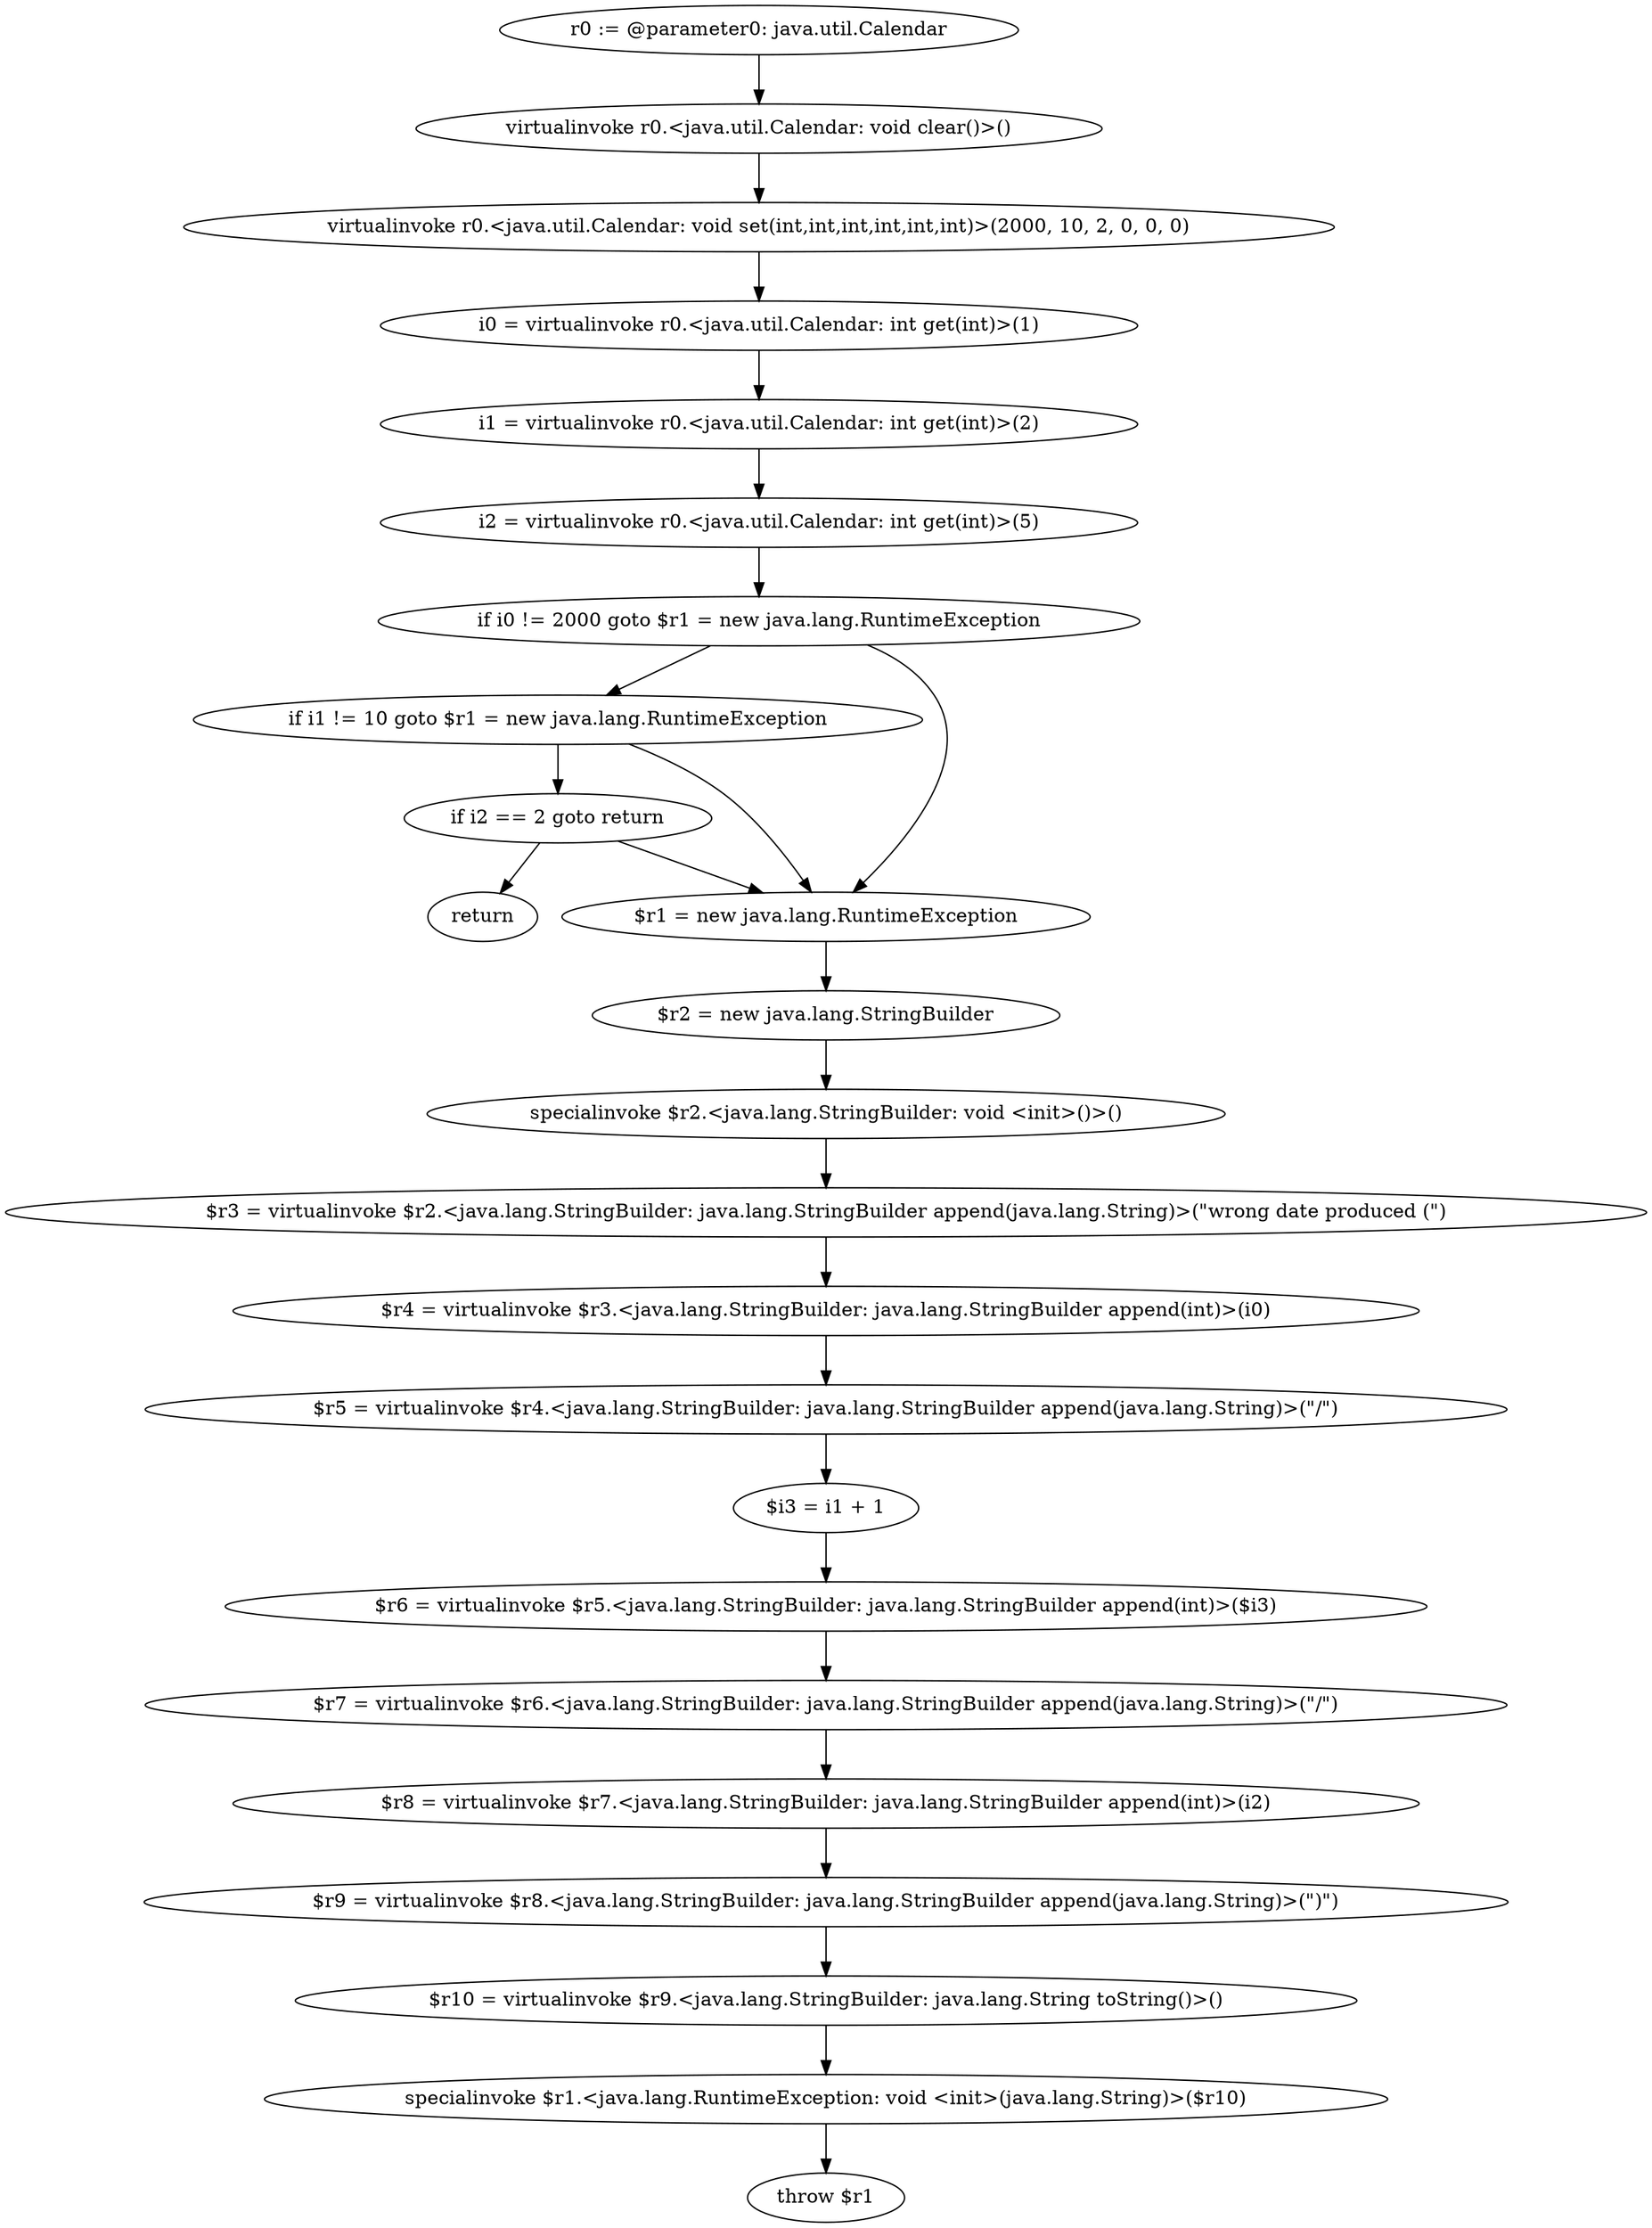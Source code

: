 digraph "unitGraph" {
    "r0 := @parameter0: java.util.Calendar"
    "virtualinvoke r0.<java.util.Calendar: void clear()>()"
    "virtualinvoke r0.<java.util.Calendar: void set(int,int,int,int,int,int)>(2000, 10, 2, 0, 0, 0)"
    "i0 = virtualinvoke r0.<java.util.Calendar: int get(int)>(1)"
    "i1 = virtualinvoke r0.<java.util.Calendar: int get(int)>(2)"
    "i2 = virtualinvoke r0.<java.util.Calendar: int get(int)>(5)"
    "if i0 != 2000 goto $r1 = new java.lang.RuntimeException"
    "if i1 != 10 goto $r1 = new java.lang.RuntimeException"
    "if i2 == 2 goto return"
    "$r1 = new java.lang.RuntimeException"
    "$r2 = new java.lang.StringBuilder"
    "specialinvoke $r2.<java.lang.StringBuilder: void <init>()>()"
    "$r3 = virtualinvoke $r2.<java.lang.StringBuilder: java.lang.StringBuilder append(java.lang.String)>(\"wrong date produced (\")"
    "$r4 = virtualinvoke $r3.<java.lang.StringBuilder: java.lang.StringBuilder append(int)>(i0)"
    "$r5 = virtualinvoke $r4.<java.lang.StringBuilder: java.lang.StringBuilder append(java.lang.String)>(\"/\")"
    "$i3 = i1 + 1"
    "$r6 = virtualinvoke $r5.<java.lang.StringBuilder: java.lang.StringBuilder append(int)>($i3)"
    "$r7 = virtualinvoke $r6.<java.lang.StringBuilder: java.lang.StringBuilder append(java.lang.String)>(\"/\")"
    "$r8 = virtualinvoke $r7.<java.lang.StringBuilder: java.lang.StringBuilder append(int)>(i2)"
    "$r9 = virtualinvoke $r8.<java.lang.StringBuilder: java.lang.StringBuilder append(java.lang.String)>(\")\")"
    "$r10 = virtualinvoke $r9.<java.lang.StringBuilder: java.lang.String toString()>()"
    "specialinvoke $r1.<java.lang.RuntimeException: void <init>(java.lang.String)>($r10)"
    "throw $r1"
    "return"
    "r0 := @parameter0: java.util.Calendar"->"virtualinvoke r0.<java.util.Calendar: void clear()>()";
    "virtualinvoke r0.<java.util.Calendar: void clear()>()"->"virtualinvoke r0.<java.util.Calendar: void set(int,int,int,int,int,int)>(2000, 10, 2, 0, 0, 0)";
    "virtualinvoke r0.<java.util.Calendar: void set(int,int,int,int,int,int)>(2000, 10, 2, 0, 0, 0)"->"i0 = virtualinvoke r0.<java.util.Calendar: int get(int)>(1)";
    "i0 = virtualinvoke r0.<java.util.Calendar: int get(int)>(1)"->"i1 = virtualinvoke r0.<java.util.Calendar: int get(int)>(2)";
    "i1 = virtualinvoke r0.<java.util.Calendar: int get(int)>(2)"->"i2 = virtualinvoke r0.<java.util.Calendar: int get(int)>(5)";
    "i2 = virtualinvoke r0.<java.util.Calendar: int get(int)>(5)"->"if i0 != 2000 goto $r1 = new java.lang.RuntimeException";
    "if i0 != 2000 goto $r1 = new java.lang.RuntimeException"->"if i1 != 10 goto $r1 = new java.lang.RuntimeException";
    "if i0 != 2000 goto $r1 = new java.lang.RuntimeException"->"$r1 = new java.lang.RuntimeException";
    "if i1 != 10 goto $r1 = new java.lang.RuntimeException"->"if i2 == 2 goto return";
    "if i1 != 10 goto $r1 = new java.lang.RuntimeException"->"$r1 = new java.lang.RuntimeException";
    "if i2 == 2 goto return"->"$r1 = new java.lang.RuntimeException";
    "if i2 == 2 goto return"->"return";
    "$r1 = new java.lang.RuntimeException"->"$r2 = new java.lang.StringBuilder";
    "$r2 = new java.lang.StringBuilder"->"specialinvoke $r2.<java.lang.StringBuilder: void <init>()>()";
    "specialinvoke $r2.<java.lang.StringBuilder: void <init>()>()"->"$r3 = virtualinvoke $r2.<java.lang.StringBuilder: java.lang.StringBuilder append(java.lang.String)>(\"wrong date produced (\")";
    "$r3 = virtualinvoke $r2.<java.lang.StringBuilder: java.lang.StringBuilder append(java.lang.String)>(\"wrong date produced (\")"->"$r4 = virtualinvoke $r3.<java.lang.StringBuilder: java.lang.StringBuilder append(int)>(i0)";
    "$r4 = virtualinvoke $r3.<java.lang.StringBuilder: java.lang.StringBuilder append(int)>(i0)"->"$r5 = virtualinvoke $r4.<java.lang.StringBuilder: java.lang.StringBuilder append(java.lang.String)>(\"/\")";
    "$r5 = virtualinvoke $r4.<java.lang.StringBuilder: java.lang.StringBuilder append(java.lang.String)>(\"/\")"->"$i3 = i1 + 1";
    "$i3 = i1 + 1"->"$r6 = virtualinvoke $r5.<java.lang.StringBuilder: java.lang.StringBuilder append(int)>($i3)";
    "$r6 = virtualinvoke $r5.<java.lang.StringBuilder: java.lang.StringBuilder append(int)>($i3)"->"$r7 = virtualinvoke $r6.<java.lang.StringBuilder: java.lang.StringBuilder append(java.lang.String)>(\"/\")";
    "$r7 = virtualinvoke $r6.<java.lang.StringBuilder: java.lang.StringBuilder append(java.lang.String)>(\"/\")"->"$r8 = virtualinvoke $r7.<java.lang.StringBuilder: java.lang.StringBuilder append(int)>(i2)";
    "$r8 = virtualinvoke $r7.<java.lang.StringBuilder: java.lang.StringBuilder append(int)>(i2)"->"$r9 = virtualinvoke $r8.<java.lang.StringBuilder: java.lang.StringBuilder append(java.lang.String)>(\")\")";
    "$r9 = virtualinvoke $r8.<java.lang.StringBuilder: java.lang.StringBuilder append(java.lang.String)>(\")\")"->"$r10 = virtualinvoke $r9.<java.lang.StringBuilder: java.lang.String toString()>()";
    "$r10 = virtualinvoke $r9.<java.lang.StringBuilder: java.lang.String toString()>()"->"specialinvoke $r1.<java.lang.RuntimeException: void <init>(java.lang.String)>($r10)";
    "specialinvoke $r1.<java.lang.RuntimeException: void <init>(java.lang.String)>($r10)"->"throw $r1";
}
